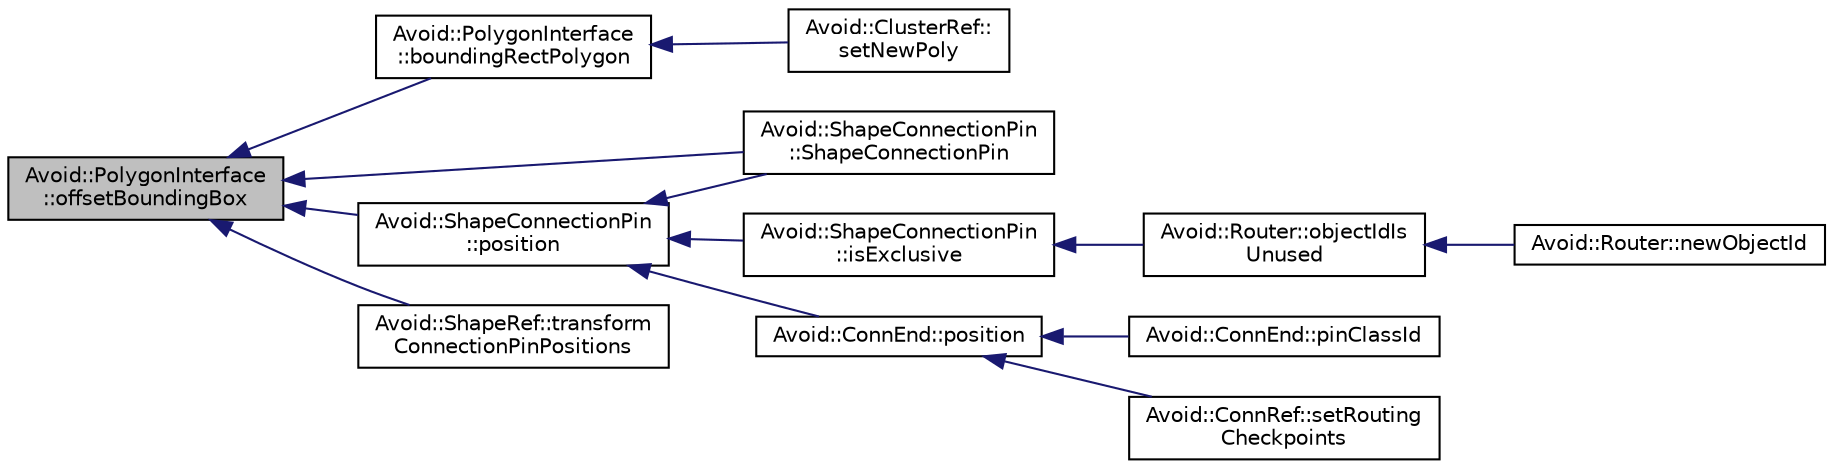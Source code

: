 digraph "Avoid::PolygonInterface::offsetBoundingBox"
{
  edge [fontname="Helvetica",fontsize="10",labelfontname="Helvetica",labelfontsize="10"];
  node [fontname="Helvetica",fontsize="10",shape=record];
  rankdir="LR";
  Node11 [label="Avoid::PolygonInterface\l::offsetBoundingBox",height=0.2,width=0.4,color="black", fillcolor="grey75", style="filled", fontcolor="black"];
  Node11 -> Node12 [dir="back",color="midnightblue",fontsize="10",style="solid",fontname="Helvetica"];
  Node12 [label="Avoid::PolygonInterface\l::boundingRectPolygon",height=0.2,width=0.4,color="black", fillcolor="white", style="filled",URL="$classAvoid_1_1PolygonInterface.html#a8eed22074d9e8f1b406b0c1174ab2aac",tooltip="Returns the bounding rectangle for this polygon. "];
  Node12 -> Node13 [dir="back",color="midnightblue",fontsize="10",style="solid",fontname="Helvetica"];
  Node13 [label="Avoid::ClusterRef::\lsetNewPoly",height=0.2,width=0.4,color="black", fillcolor="white", style="filled",URL="$classAvoid_1_1ClusterRef.html#a8bdf3a48e06ae25ae25121e781522f5f",tooltip="Update the polygon boundary for this cluster. "];
  Node11 -> Node14 [dir="back",color="midnightblue",fontsize="10",style="solid",fontname="Helvetica"];
  Node14 [label="Avoid::ShapeConnectionPin\l::position",height=0.2,width=0.4,color="black", fillcolor="white", style="filled",URL="$classAvoid_1_1ShapeConnectionPin.html#a68fb685af93fee972b116334b0d314fa",tooltip="Returns the position of this connection pin. "];
  Node14 -> Node15 [dir="back",color="midnightblue",fontsize="10",style="solid",fontname="Helvetica"];
  Node15 [label="Avoid::ShapeConnectionPin\l::ShapeConnectionPin",height=0.2,width=0.4,color="black", fillcolor="white", style="filled",URL="$classAvoid_1_1ShapeConnectionPin.html#ae267734eb3641c366595b488d21e4784",tooltip="Constructs a ShapeConnectionPin at a specified absolute or proportional position relative to the pare..."];
  Node14 -> Node16 [dir="back",color="midnightblue",fontsize="10",style="solid",fontname="Helvetica"];
  Node16 [label="Avoid::ShapeConnectionPin\l::isExclusive",height=0.2,width=0.4,color="black", fillcolor="white", style="filled",URL="$classAvoid_1_1ShapeConnectionPin.html#adac2cb72fa0d78dd8cb77b292519bd6c",tooltip="Returns whether the connection pin is exclusive, i.e., only one connector can attach to it..."];
  Node16 -> Node17 [dir="back",color="midnightblue",fontsize="10",style="solid",fontname="Helvetica"];
  Node17 [label="Avoid::Router::objectIdIs\lUnused",height=0.2,width=0.4,color="black", fillcolor="white", style="filled",URL="$classAvoid_1_1Router.html#a8f36729c98e13e57d2c56c0d1facf86c",tooltip="Returns whether or not the given ID is already used. "];
  Node17 -> Node18 [dir="back",color="midnightblue",fontsize="10",style="solid",fontname="Helvetica"];
  Node18 [label="Avoid::Router::newObjectId",height=0.2,width=0.4,color="black", fillcolor="white", style="filled",URL="$classAvoid_1_1Router.html#a202c28fcb04f7af2183fe6849b4ce2f3",tooltip="Returns the object ID used for automatically generated objects, such as during hyperedge routing..."];
  Node14 -> Node19 [dir="back",color="midnightblue",fontsize="10",style="solid",fontname="Helvetica"];
  Node19 [label="Avoid::ConnEnd::position",height=0.2,width=0.4,color="black", fillcolor="white", style="filled",URL="$classAvoid_1_1ConnEnd.html#a351619dda450b525bedec4667edee9d7",tooltip="Returns the position of this connector endpoint. "];
  Node19 -> Node20 [dir="back",color="midnightblue",fontsize="10",style="solid",fontname="Helvetica"];
  Node20 [label="Avoid::ConnEnd::pinClassId",height=0.2,width=0.4,color="black", fillcolor="white", style="filled",URL="$classAvoid_1_1ConnEnd.html#a31f741b5d8a86e0a8c4803475c674e8b",tooltip="Returns the pin class ID for a ConnEnd attached to a shape. "];
  Node19 -> Node21 [dir="back",color="midnightblue",fontsize="10",style="solid",fontname="Helvetica"];
  Node21 [label="Avoid::ConnRef::setRouting\lCheckpoints",height=0.2,width=0.4,color="black", fillcolor="white", style="filled",URL="$classAvoid_1_1ConnRef.html#a7fc22448cc52a1b060f62bcc00d1bb93",tooltip="Allows the user to specify a set of checkpoints that this connector will route via. "];
  Node11 -> Node15 [dir="back",color="midnightblue",fontsize="10",style="solid",fontname="Helvetica"];
  Node11 -> Node22 [dir="back",color="midnightblue",fontsize="10",style="solid",fontname="Helvetica"];
  Node22 [label="Avoid::ShapeRef::transform\lConnectionPinPositions",height=0.2,width=0.4,color="black", fillcolor="white", style="filled",URL="$classAvoid_1_1ShapeRef.html#a27cc39cd041b6358705481f1f00066bf",tooltip="Adjusts all of the shape&#39;s connection pin positions and visibility directions for a given transformat..."];
}
